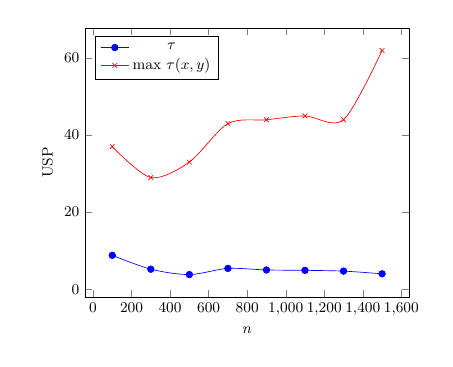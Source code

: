 \tikzstyle{textstyle}=[font=\fontsize{9}{9}\selectfont]
\begin{tikzpicture}[textstyle, scale=0.6]
    \begin{axis}[
        xlabel={$n$},
        ylabel={USP},
		legend pos=north west
        ]
        
    \addplot[smooth,mark=*,blue] plot coordinates {
		(100,8.8)
		(300,5.2)
		(500,3.8)
		(700,5.4)
		(900,5.0)
		(1100,4.9)
		(1300,4.7)
		(1500,4.0)
    };
    \addlegendentry{$\tau$}

    \addplot[smooth,color=red,mark=x] plot coordinates {
		(100,37)
		(300,29)
		(500,33)
		(700,43)
		(900,44)
		(1100,45)
		(1300,44)
		(1500,62)
    };
    \addlegendentry{max $\tau(x, y)$}
    
    \end{axis}
\end{tikzpicture}

